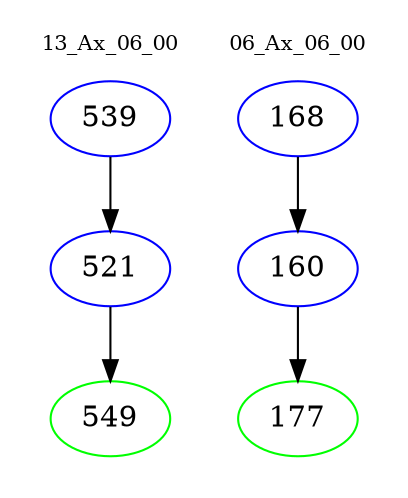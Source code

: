 digraph{
subgraph cluster_0 {
color = white
label = "13_Ax_06_00";
fontsize=10;
T0_539 [label="539", color="blue"]
T0_539 -> T0_521 [color="black"]
T0_521 [label="521", color="blue"]
T0_521 -> T0_549 [color="black"]
T0_549 [label="549", color="green"]
}
subgraph cluster_1 {
color = white
label = "06_Ax_06_00";
fontsize=10;
T1_168 [label="168", color="blue"]
T1_168 -> T1_160 [color="black"]
T1_160 [label="160", color="blue"]
T1_160 -> T1_177 [color="black"]
T1_177 [label="177", color="green"]
}
}
